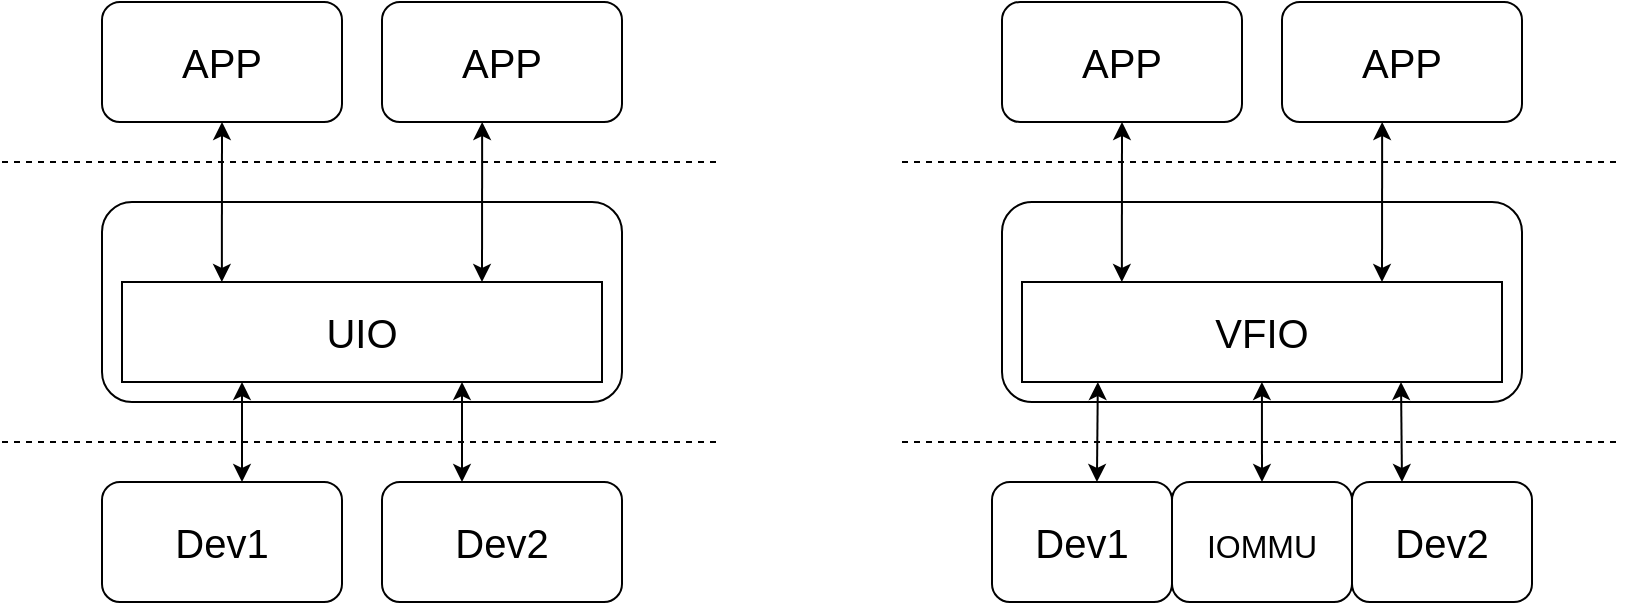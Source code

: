 <mxfile version="16.5.2" type="github">
  <diagram id="AiQVoWsrcG1WPxL1Ww3U" name="Page-1">
    <mxGraphModel dx="1448" dy="895" grid="1" gridSize="10" guides="1" tooltips="1" connect="1" arrows="1" fold="1" page="1" pageScale="1" pageWidth="827" pageHeight="1169" math="0" shadow="0">
      <root>
        <mxCell id="0" />
        <mxCell id="1" parent="0" />
        <mxCell id="VZy01xCK6_TX7x0V-sMs-1" value="APP" style="rounded=1;whiteSpace=wrap;html=1;fontSize=20;" parent="1" vertex="1">
          <mxGeometry x="140" y="170" width="120" height="60" as="geometry" />
        </mxCell>
        <mxCell id="VZy01xCK6_TX7x0V-sMs-2" value="APP" style="rounded=1;whiteSpace=wrap;html=1;fontSize=20;" parent="1" vertex="1">
          <mxGeometry x="280" y="170" width="120" height="60" as="geometry" />
        </mxCell>
        <mxCell id="VZy01xCK6_TX7x0V-sMs-3" value="" style="endArrow=none;dashed=1;html=1;rounded=0;fontSize=20;" parent="1" edge="1">
          <mxGeometry width="50" height="50" relative="1" as="geometry">
            <mxPoint x="90" y="250" as="sourcePoint" />
            <mxPoint x="450" y="250" as="targetPoint" />
          </mxGeometry>
        </mxCell>
        <mxCell id="VZy01xCK6_TX7x0V-sMs-4" value="Dev1" style="rounded=1;whiteSpace=wrap;html=1;fontSize=20;" parent="1" vertex="1">
          <mxGeometry x="140" y="410" width="120" height="60" as="geometry" />
        </mxCell>
        <mxCell id="VZy01xCK6_TX7x0V-sMs-5" value="Dev2" style="rounded=1;whiteSpace=wrap;html=1;fontSize=20;" parent="1" vertex="1">
          <mxGeometry x="280" y="410" width="120" height="60" as="geometry" />
        </mxCell>
        <mxCell id="VZy01xCK6_TX7x0V-sMs-6" value="" style="rounded=1;whiteSpace=wrap;html=1;fontSize=20;" parent="1" vertex="1">
          <mxGeometry x="140" y="270" width="260" height="100" as="geometry" />
        </mxCell>
        <mxCell id="VZy01xCK6_TX7x0V-sMs-7" value="" style="endArrow=none;dashed=1;html=1;rounded=0;fontSize=20;" parent="1" edge="1">
          <mxGeometry width="50" height="50" relative="1" as="geometry">
            <mxPoint x="90" y="390" as="sourcePoint" />
            <mxPoint x="450" y="390" as="targetPoint" />
          </mxGeometry>
        </mxCell>
        <mxCell id="VZy01xCK6_TX7x0V-sMs-8" value="UIO" style="rounded=0;whiteSpace=wrap;html=1;fontSize=20;" parent="1" vertex="1">
          <mxGeometry x="150" y="310" width="240" height="50" as="geometry" />
        </mxCell>
        <mxCell id="VZy01xCK6_TX7x0V-sMs-10" value="" style="endArrow=classic;startArrow=classic;html=1;rounded=0;fontSize=20;entryX=0.25;entryY=1;entryDx=0;entryDy=0;" parent="1" target="VZy01xCK6_TX7x0V-sMs-8" edge="1">
          <mxGeometry width="50" height="50" relative="1" as="geometry">
            <mxPoint x="210" y="410" as="sourcePoint" />
            <mxPoint x="440" y="430" as="targetPoint" />
          </mxGeometry>
        </mxCell>
        <mxCell id="VZy01xCK6_TX7x0V-sMs-11" value="" style="endArrow=classic;startArrow=classic;html=1;rounded=0;fontSize=20;entryX=0.25;entryY=1;entryDx=0;entryDy=0;" parent="1" edge="1">
          <mxGeometry width="50" height="50" relative="1" as="geometry">
            <mxPoint x="320" y="410" as="sourcePoint" />
            <mxPoint x="320" y="360" as="targetPoint" />
          </mxGeometry>
        </mxCell>
        <mxCell id="VZy01xCK6_TX7x0V-sMs-12" value="" style="endArrow=classic;startArrow=classic;html=1;rounded=0;fontSize=20;entryX=0.5;entryY=1;entryDx=0;entryDy=0;exitX=0.208;exitY=0;exitDx=0;exitDy=0;exitPerimeter=0;" parent="1" source="VZy01xCK6_TX7x0V-sMs-8" target="VZy01xCK6_TX7x0V-sMs-1" edge="1">
          <mxGeometry width="50" height="50" relative="1" as="geometry">
            <mxPoint x="390" y="480" as="sourcePoint" />
            <mxPoint x="440" y="430" as="targetPoint" />
          </mxGeometry>
        </mxCell>
        <mxCell id="VZy01xCK6_TX7x0V-sMs-13" value="" style="endArrow=classic;startArrow=classic;html=1;rounded=0;fontSize=20;entryX=0.5;entryY=1;entryDx=0;entryDy=0;exitX=0.208;exitY=0;exitDx=0;exitDy=0;exitPerimeter=0;" parent="1" edge="1">
          <mxGeometry width="50" height="50" relative="1" as="geometry">
            <mxPoint x="330.0" y="310" as="sourcePoint" />
            <mxPoint x="330.08" y="230" as="targetPoint" />
          </mxGeometry>
        </mxCell>
        <mxCell id="QWu3_SjXrYrPOnCrR2kc-1" value="APP" style="rounded=1;whiteSpace=wrap;html=1;fontSize=20;" vertex="1" parent="1">
          <mxGeometry x="590" y="170" width="120" height="60" as="geometry" />
        </mxCell>
        <mxCell id="QWu3_SjXrYrPOnCrR2kc-2" value="APP" style="rounded=1;whiteSpace=wrap;html=1;fontSize=20;" vertex="1" parent="1">
          <mxGeometry x="730" y="170" width="120" height="60" as="geometry" />
        </mxCell>
        <mxCell id="QWu3_SjXrYrPOnCrR2kc-3" value="" style="endArrow=none;dashed=1;html=1;rounded=0;fontSize=20;" edge="1" parent="1">
          <mxGeometry width="50" height="50" relative="1" as="geometry">
            <mxPoint x="540" y="250" as="sourcePoint" />
            <mxPoint x="900" y="250" as="targetPoint" />
          </mxGeometry>
        </mxCell>
        <mxCell id="QWu3_SjXrYrPOnCrR2kc-4" value="Dev1" style="rounded=1;whiteSpace=wrap;html=1;fontSize=20;" vertex="1" parent="1">
          <mxGeometry x="585" y="410" width="90" height="60" as="geometry" />
        </mxCell>
        <mxCell id="QWu3_SjXrYrPOnCrR2kc-5" value="Dev2" style="rounded=1;whiteSpace=wrap;html=1;fontSize=20;" vertex="1" parent="1">
          <mxGeometry x="765" y="410" width="90" height="60" as="geometry" />
        </mxCell>
        <mxCell id="QWu3_SjXrYrPOnCrR2kc-6" value="" style="rounded=1;whiteSpace=wrap;html=1;fontSize=20;" vertex="1" parent="1">
          <mxGeometry x="590" y="270" width="260" height="100" as="geometry" />
        </mxCell>
        <mxCell id="QWu3_SjXrYrPOnCrR2kc-7" value="" style="endArrow=none;dashed=1;html=1;rounded=0;fontSize=20;" edge="1" parent="1">
          <mxGeometry width="50" height="50" relative="1" as="geometry">
            <mxPoint x="540" y="390" as="sourcePoint" />
            <mxPoint x="900" y="390" as="targetPoint" />
          </mxGeometry>
        </mxCell>
        <mxCell id="QWu3_SjXrYrPOnCrR2kc-8" value="VFIO" style="rounded=0;whiteSpace=wrap;html=1;fontSize=20;" vertex="1" parent="1">
          <mxGeometry x="600" y="310" width="240" height="50" as="geometry" />
        </mxCell>
        <mxCell id="QWu3_SjXrYrPOnCrR2kc-9" value="" style="endArrow=classic;startArrow=classic;html=1;rounded=0;fontSize=20;entryX=0.158;entryY=1;entryDx=0;entryDy=0;exitX=0.583;exitY=0;exitDx=0;exitDy=0;exitPerimeter=0;entryPerimeter=0;" edge="1" target="QWu3_SjXrYrPOnCrR2kc-8" parent="1" source="QWu3_SjXrYrPOnCrR2kc-4">
          <mxGeometry width="50" height="50" relative="1" as="geometry">
            <mxPoint x="660" y="410" as="sourcePoint" />
            <mxPoint x="890" y="430" as="targetPoint" />
          </mxGeometry>
        </mxCell>
        <mxCell id="QWu3_SjXrYrPOnCrR2kc-10" value="" style="endArrow=classic;startArrow=classic;html=1;rounded=0;fontSize=20;entryX=0.25;entryY=1;entryDx=0;entryDy=0;" edge="1" parent="1">
          <mxGeometry width="50" height="50" relative="1" as="geometry">
            <mxPoint x="790" y="410" as="sourcePoint" />
            <mxPoint x="789.5" y="360" as="targetPoint" />
          </mxGeometry>
        </mxCell>
        <mxCell id="QWu3_SjXrYrPOnCrR2kc-11" value="" style="endArrow=classic;startArrow=classic;html=1;rounded=0;fontSize=20;entryX=0.5;entryY=1;entryDx=0;entryDy=0;exitX=0.208;exitY=0;exitDx=0;exitDy=0;exitPerimeter=0;" edge="1" source="QWu3_SjXrYrPOnCrR2kc-8" target="QWu3_SjXrYrPOnCrR2kc-1" parent="1">
          <mxGeometry width="50" height="50" relative="1" as="geometry">
            <mxPoint x="840" y="480" as="sourcePoint" />
            <mxPoint x="890" y="430" as="targetPoint" />
          </mxGeometry>
        </mxCell>
        <mxCell id="QWu3_SjXrYrPOnCrR2kc-12" value="" style="endArrow=classic;startArrow=classic;html=1;rounded=0;fontSize=20;entryX=0.5;entryY=1;entryDx=0;entryDy=0;exitX=0.208;exitY=0;exitDx=0;exitDy=0;exitPerimeter=0;" edge="1" parent="1">
          <mxGeometry width="50" height="50" relative="1" as="geometry">
            <mxPoint x="780" y="310" as="sourcePoint" />
            <mxPoint x="780.08" y="230" as="targetPoint" />
          </mxGeometry>
        </mxCell>
        <mxCell id="QWu3_SjXrYrPOnCrR2kc-14" value="&lt;span style=&quot;font-size: 16px&quot;&gt;IOMMU&lt;/span&gt;" style="rounded=1;whiteSpace=wrap;html=1;fontSize=20;" vertex="1" parent="1">
          <mxGeometry x="675" y="410" width="90" height="60" as="geometry" />
        </mxCell>
        <mxCell id="QWu3_SjXrYrPOnCrR2kc-15" value="" style="endArrow=classic;startArrow=classic;html=1;rounded=0;fontSize=20;entryX=0.158;entryY=1;entryDx=0;entryDy=0;entryPerimeter=0;" edge="1" parent="1">
          <mxGeometry width="50" height="50" relative="1" as="geometry">
            <mxPoint x="720" y="410" as="sourcePoint" />
            <mxPoint x="719.95" y="360" as="targetPoint" />
          </mxGeometry>
        </mxCell>
      </root>
    </mxGraphModel>
  </diagram>
</mxfile>
